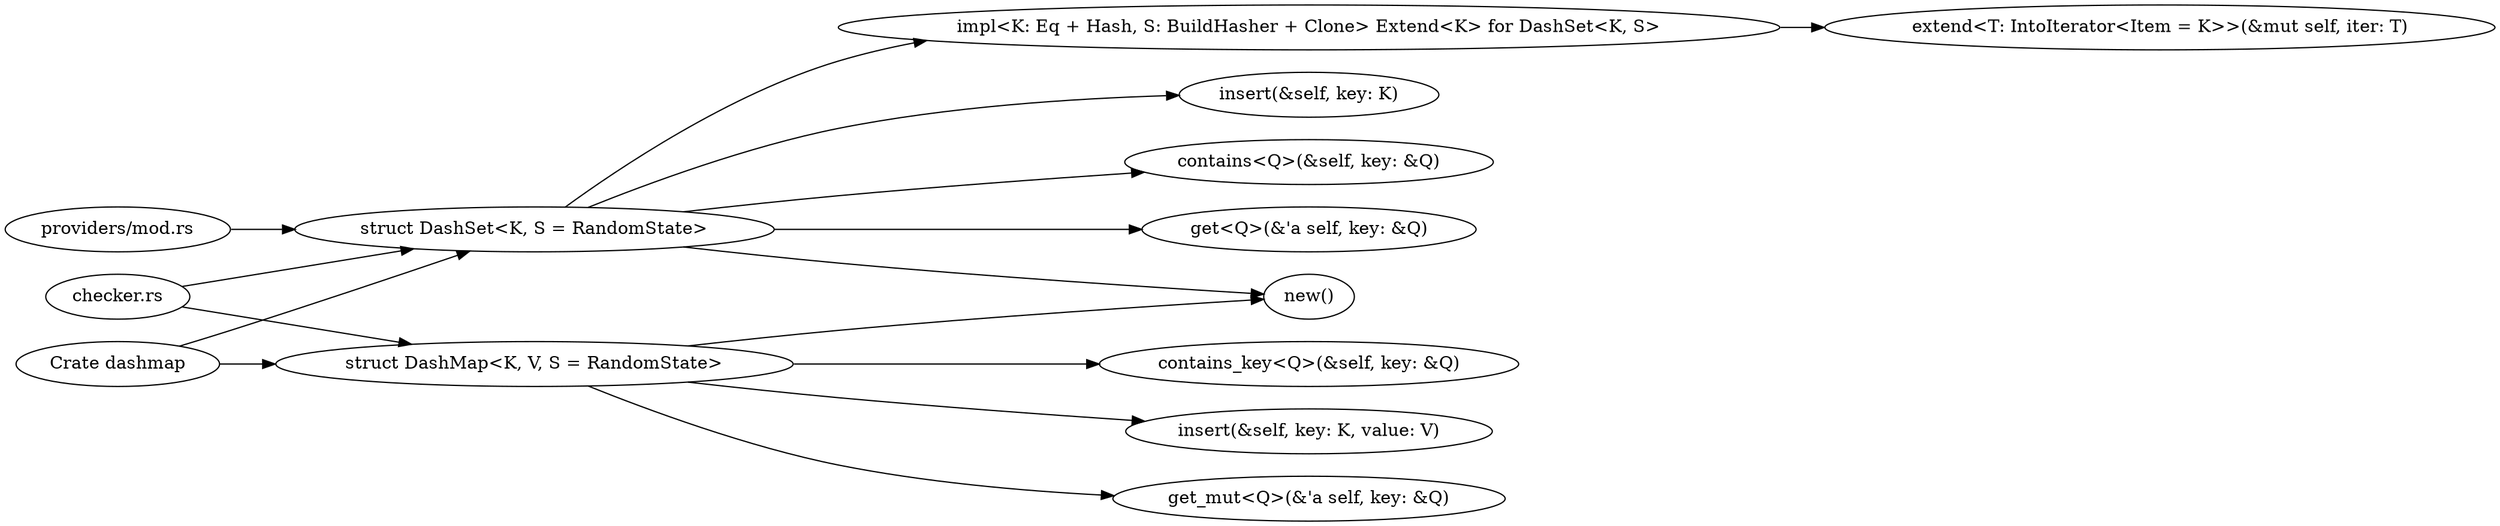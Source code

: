 digraph {
    graph [ 
        rankdir=LR,
    ]
    "dashmap" [label="Crate dashmap"]
    "DashMap" [label="struct DashMap<K, V, S = RandomState>"]
    "DashSet" [label="struct DashSet<K, S = RandomState>"]
    "Extend"  [label="impl<K: Eq + Hash, S: BuildHasher + Clone> Extend<K> for DashSet<K, S>"]
    
    "DashMap" -> "new()"
    "DashSet" -> "new()" 
    "DashMap" -> "contains_key<Q>(&self, key: &Q)"
    "DashMap" -> "insert(&self, key: K, value: V)"
    "DashMap" -> "get_mut<Q>(&'a self, key: &Q)"
    "DashSet" -> "Extend"
    "DashSet" -> "insert(&self, key: K)"
    "DashSet" -> "contains<Q>(&self, key: &Q)"
    "DashSet" -> "get<Q>(&'a self, key: &Q)"
    "Extend" -> "extend<T: IntoIterator<Item = K>>(&mut self, iter: T)"

    "dashmap" -> "DashMap"
    "dashmap" -> "DashSet"

    "checker.rs" -> "DashMap"
    "checker.rs" -> "DashSet"

    "providers/mod.rs" -> "DashSet"
}
